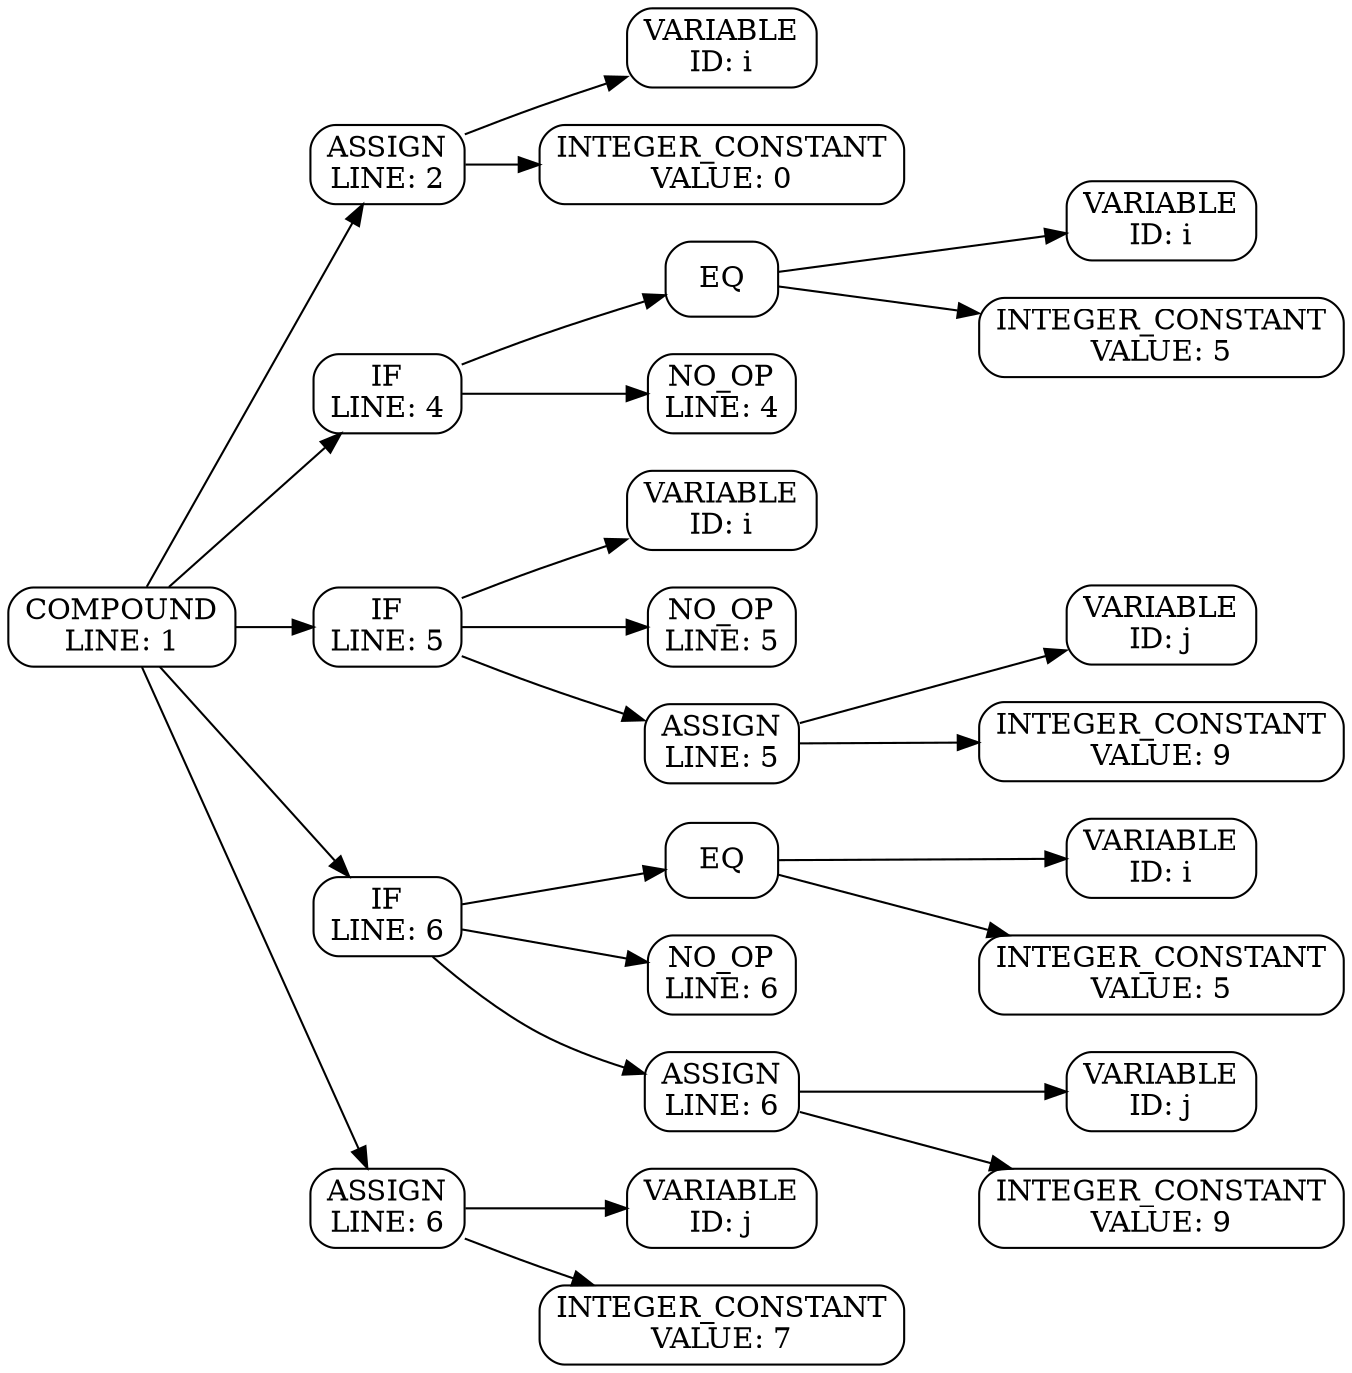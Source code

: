 digraph "parse tree"
{
  rankdir="LR"
  {
    node [shape=box, style="rounded"]
    node0 [label = "COMPOUND\nLINE: 1"]
    node1 [label = "ASSIGN\nLINE: 2"]
    node2 [label = "VARIABLE\nID: i"]
    node3 [label = "INTEGER_CONSTANT\nVALUE: 0"]
    node4 [label = "IF\nLINE: 4"]
    node5 [label = "EQ"]
    node6 [label = "VARIABLE\nID: i"]
    node7 [label = "INTEGER_CONSTANT\nVALUE: 5"]
    node8 [label = "NO_OP\nLINE: 4"]
    node9 [label = "IF\nLINE: 5"]
    node10 [label = "VARIABLE\nID: i"]
    node11 [label = "NO_OP\nLINE: 5"]
    node12 [label = "ASSIGN\nLINE: 5"]
    node13 [label = "VARIABLE\nID: j"]
    node14 [label = "INTEGER_CONSTANT\nVALUE: 9"]
    node15 [label = "IF\nLINE: 6"]
    node16 [label = "EQ"]
    node17 [label = "VARIABLE\nID: i"]
    node18 [label = "INTEGER_CONSTANT\nVALUE: 5"]
    node19 [label = "NO_OP\nLINE: 6"]
    node20 [label = "ASSIGN\nLINE: 6"]
    node21 [label = "VARIABLE\nID: j"]
    node22 [label = "INTEGER_CONSTANT\nVALUE: 9"]
    node23 [label = "ASSIGN\nLINE: 6"]
    node24 [label = "VARIABLE\nID: j"]
    node25 [label = "INTEGER_CONSTANT\nVALUE: 7"]
  }
  node1 -> { node2 node3 }
  node5 -> { node6 node7 }
  node4 -> { node5 node8 }
  node12 -> { node13 node14 }
  node9 -> { node10 node11 node12 }
  node16 -> { node17 node18 }
  node20 -> { node21 node22 }
  node15 -> { node16 node19 node20 }
  node23 -> { node24 node25 }
  node0 -> { node1 node4 node9 node15 node23 }
}